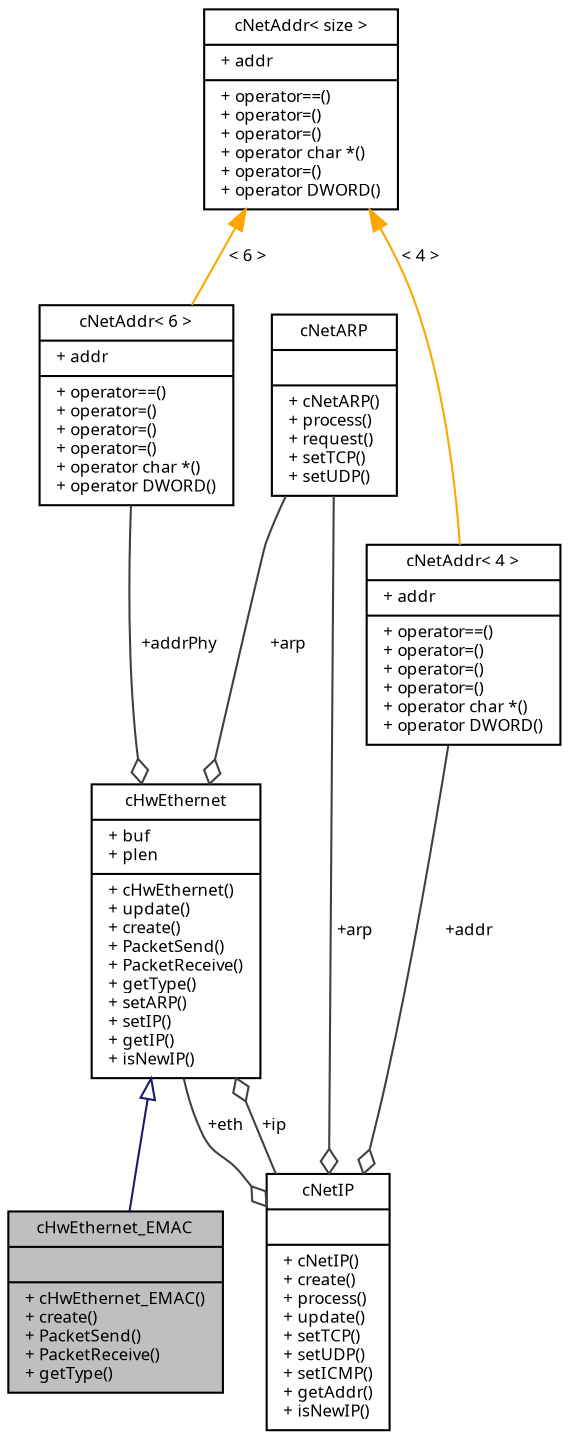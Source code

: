 digraph "cHwEthernet_EMAC"
{
  edge [fontname="Sans",fontsize="8",labelfontname="Sans",labelfontsize="8"];
  node [fontname="Sans",fontsize="8",shape=record];
  Node1 [label="{cHwEthernet_EMAC\n||+ cHwEthernet_EMAC()\l+ create()\l+ PacketSend()\l+ PacketReceive()\l+ getType()\l}",height=0.2,width=0.4,color="black", fillcolor="grey75", style="filled", fontcolor="black"];
  Node2 -> Node1 [dir="back",color="midnightblue",fontsize="8",style="solid",arrowtail="onormal",fontname="Sans"];
  Node2 [label="{cHwEthernet\n|+ buf\l+ plen\l|+ cHwEthernet()\l+ update()\l+ create()\l+ PacketSend()\l+ PacketReceive()\l+ getType()\l+ setARP()\l+ setIP()\l+ getIP()\l+ isNewIP()\l}",height=0.2,width=0.4,color="black", fillcolor="white", style="filled",URL="$classc_hw_ethernet.html"];
  Node3 -> Node2 [color="grey25",fontsize="8",style="solid",label=" +ip" ,arrowhead="odiamond",fontname="Sans"];
  Node3 [label="{cNetIP\n||+ cNetIP()\l+ create()\l+ process()\l+ update()\l+ setTCP()\l+ setUDP()\l+ setICMP()\l+ getAddr()\l+ isNewIP()\l}",height=0.2,width=0.4,color="black", fillcolor="white", style="filled",URL="$classc_net_i_p.html"];
  Node2 -> Node3 [color="grey25",fontsize="8",style="solid",label=" +eth" ,arrowhead="odiamond",fontname="Sans"];
  Node4 -> Node3 [color="grey25",fontsize="8",style="solid",label=" +addr" ,arrowhead="odiamond",fontname="Sans"];
  Node4 [label="{cNetAddr\< 4 \>\n|+ addr\l|+ operator==()\l+ operator=()\l+ operator=()\l+ operator=()\l+ operator char *()\l+ operator DWORD()\l}",height=0.2,width=0.4,color="black", fillcolor="white", style="filled",URL="$classc_net_addr.html"];
  Node5 -> Node4 [dir="back",color="orange",fontsize="8",style="solid",label=" \< 4 \>" ,fontname="Sans"];
  Node5 [label="{cNetAddr\< size \>\n|+ addr\l|+ operator==()\l+ operator=()\l+ operator=()\l+ operator char *()\l+ operator=()\l+ operator DWORD()\l}",height=0.2,width=0.4,color="black", fillcolor="white", style="filled",URL="$classc_net_addr.html"];
  Node6 -> Node3 [color="grey25",fontsize="8",style="solid",label=" +arp" ,arrowhead="odiamond",fontname="Sans"];
  Node6 [label="{cNetARP\n||+ cNetARP()\l+ process()\l+ request()\l+ setTCP()\l+ setUDP()\l}",height=0.2,width=0.4,color="black", fillcolor="white", style="filled",URL="$classc_net_a_r_p.html"];
  Node7 -> Node2 [color="grey25",fontsize="8",style="solid",label=" +addrPhy" ,arrowhead="odiamond",fontname="Sans"];
  Node7 [label="{cNetAddr\< 6 \>\n|+ addr\l|+ operator==()\l+ operator=()\l+ operator=()\l+ operator=()\l+ operator char *()\l+ operator DWORD()\l}",height=0.2,width=0.4,color="black", fillcolor="white", style="filled",URL="$classc_net_addr.html"];
  Node5 -> Node7 [dir="back",color="orange",fontsize="8",style="solid",label=" \< 6 \>" ,fontname="Sans"];
  Node6 -> Node2 [color="grey25",fontsize="8",style="solid",label=" +arp" ,arrowhead="odiamond",fontname="Sans"];
}
